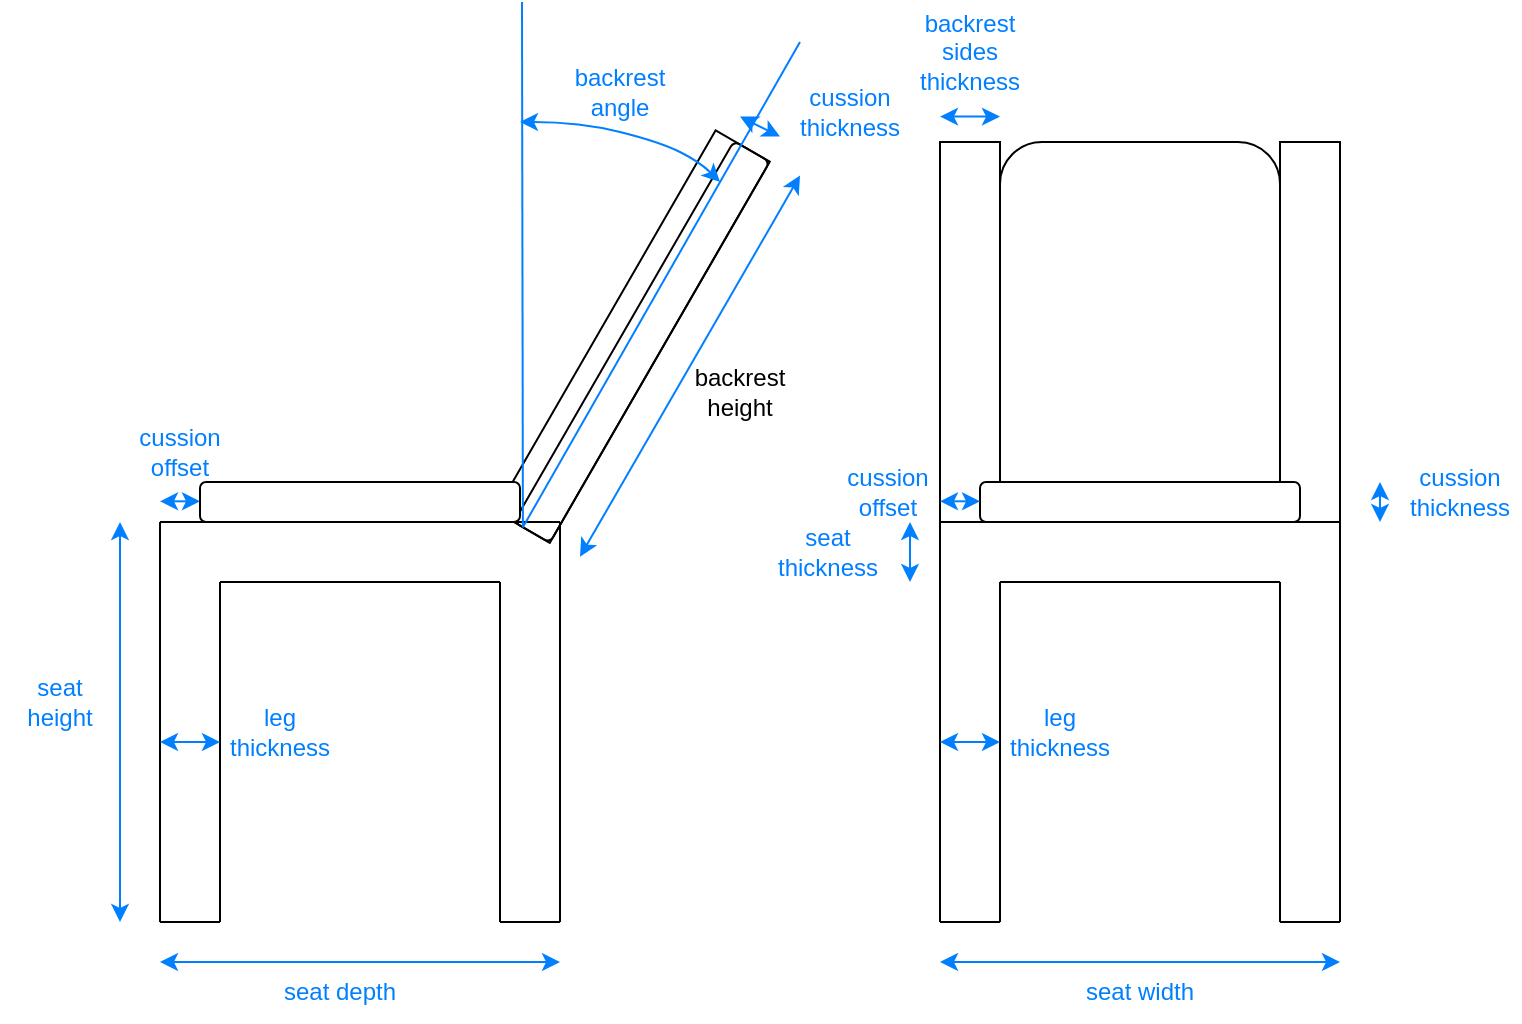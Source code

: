 <mxfile version="24.7.5">
  <diagram name="Page-1" id="lzAnwQ9YrP5W5K1LVLBt">
    <mxGraphModel dx="1195" dy="729" grid="1" gridSize="10" guides="1" tooltips="1" connect="1" arrows="1" fold="1" page="1" pageScale="1" pageWidth="827" pageHeight="1169" background="none" math="0" shadow="0">
      <root>
        <mxCell id="0" />
        <mxCell id="1" parent="0" />
        <mxCell id="vVVl5WXH9BjHpitWjrun-49" value="" style="rounded=0;whiteSpace=wrap;html=1;fillColor=none;" parent="1" vertex="1">
          <mxGeometry x="640" y="290" width="30" height="190" as="geometry" />
        </mxCell>
        <mxCell id="vVVl5WXH9BjHpitWjrun-50" value="" style="rounded=1;whiteSpace=wrap;html=1;gradientColor=none;fillColor=none;fillStyle=auto;" parent="1" vertex="1">
          <mxGeometry x="500" y="290" width="140" height="190" as="geometry" />
        </mxCell>
        <mxCell id="vVVl5WXH9BjHpitWjrun-33" value="" style="rounded=0;whiteSpace=wrap;html=1;fillColor=none;" parent="1" vertex="1">
          <mxGeometry x="470" y="290" width="30" height="190" as="geometry" />
        </mxCell>
        <mxCell id="vVVl5WXH9BjHpitWjrun-2" value="" style="endArrow=none;html=1;rounded=0;" parent="1" edge="1">
          <mxGeometry width="50" height="50" relative="1" as="geometry">
            <mxPoint x="80" y="680" as="sourcePoint" />
            <mxPoint x="80" y="480" as="targetPoint" />
          </mxGeometry>
        </mxCell>
        <mxCell id="vVVl5WXH9BjHpitWjrun-4" value="" style="endArrow=none;html=1;rounded=0;" parent="1" edge="1">
          <mxGeometry width="50" height="50" relative="1" as="geometry">
            <mxPoint x="80" y="480" as="sourcePoint" />
            <mxPoint x="280" y="480" as="targetPoint" />
          </mxGeometry>
        </mxCell>
        <mxCell id="vVVl5WXH9BjHpitWjrun-6" value="" style="endArrow=none;html=1;rounded=0;" parent="1" edge="1">
          <mxGeometry width="50" height="50" relative="1" as="geometry">
            <mxPoint x="280" y="480" as="sourcePoint" />
            <mxPoint x="280" y="680" as="targetPoint" />
          </mxGeometry>
        </mxCell>
        <mxCell id="vVVl5WXH9BjHpitWjrun-7" value="" style="endArrow=none;html=1;rounded=0;" parent="1" edge="1">
          <mxGeometry width="50" height="50" relative="1" as="geometry">
            <mxPoint x="80" y="680" as="sourcePoint" />
            <mxPoint x="110" y="680" as="targetPoint" />
          </mxGeometry>
        </mxCell>
        <mxCell id="vVVl5WXH9BjHpitWjrun-8" value="" style="endArrow=none;html=1;rounded=0;" parent="1" edge="1">
          <mxGeometry width="50" height="50" relative="1" as="geometry">
            <mxPoint x="250" y="680" as="sourcePoint" />
            <mxPoint x="280" y="680" as="targetPoint" />
          </mxGeometry>
        </mxCell>
        <mxCell id="vVVl5WXH9BjHpitWjrun-9" value="" style="endArrow=none;html=1;rounded=0;" parent="1" edge="1">
          <mxGeometry width="50" height="50" relative="1" as="geometry">
            <mxPoint x="250" y="510" as="sourcePoint" />
            <mxPoint x="250" y="680" as="targetPoint" />
          </mxGeometry>
        </mxCell>
        <mxCell id="vVVl5WXH9BjHpitWjrun-10" value="" style="endArrow=none;html=1;rounded=0;" parent="1" edge="1">
          <mxGeometry width="50" height="50" relative="1" as="geometry">
            <mxPoint x="110" y="510" as="sourcePoint" />
            <mxPoint x="110" y="680" as="targetPoint" />
          </mxGeometry>
        </mxCell>
        <mxCell id="vVVl5WXH9BjHpitWjrun-11" value="" style="endArrow=none;html=1;rounded=0;" parent="1" edge="1">
          <mxGeometry width="50" height="50" relative="1" as="geometry">
            <mxPoint x="110" y="510" as="sourcePoint" />
            <mxPoint x="250" y="510" as="targetPoint" />
          </mxGeometry>
        </mxCell>
        <mxCell id="vVVl5WXH9BjHpitWjrun-12" value="" style="rounded=0;whiteSpace=wrap;html=1;rotation=30;fillColor=none;" parent="1" vertex="1">
          <mxGeometry x="300.71" y="277.31" width="31.28" height="220" as="geometry" />
        </mxCell>
        <mxCell id="vVVl5WXH9BjHpitWjrun-22" value="" style="endArrow=none;html=1;rounded=0;" parent="1" edge="1">
          <mxGeometry width="50" height="50" relative="1" as="geometry">
            <mxPoint x="470" y="680" as="sourcePoint" />
            <mxPoint x="470" y="480" as="targetPoint" />
          </mxGeometry>
        </mxCell>
        <mxCell id="vVVl5WXH9BjHpitWjrun-23" value="" style="endArrow=none;html=1;rounded=0;" parent="1" edge="1">
          <mxGeometry width="50" height="50" relative="1" as="geometry">
            <mxPoint x="470" y="480" as="sourcePoint" />
            <mxPoint x="670" y="480" as="targetPoint" />
          </mxGeometry>
        </mxCell>
        <mxCell id="vVVl5WXH9BjHpitWjrun-24" value="" style="endArrow=none;html=1;rounded=0;" parent="1" edge="1">
          <mxGeometry width="50" height="50" relative="1" as="geometry">
            <mxPoint x="670" y="480" as="sourcePoint" />
            <mxPoint x="670" y="680" as="targetPoint" />
          </mxGeometry>
        </mxCell>
        <mxCell id="vVVl5WXH9BjHpitWjrun-25" value="" style="endArrow=none;html=1;rounded=0;" parent="1" edge="1">
          <mxGeometry width="50" height="50" relative="1" as="geometry">
            <mxPoint x="470" y="680" as="sourcePoint" />
            <mxPoint x="500" y="680" as="targetPoint" />
          </mxGeometry>
        </mxCell>
        <mxCell id="vVVl5WXH9BjHpitWjrun-26" value="" style="endArrow=none;html=1;rounded=0;" parent="1" edge="1">
          <mxGeometry width="50" height="50" relative="1" as="geometry">
            <mxPoint x="640" y="680" as="sourcePoint" />
            <mxPoint x="670" y="680" as="targetPoint" />
          </mxGeometry>
        </mxCell>
        <mxCell id="vVVl5WXH9BjHpitWjrun-27" value="" style="endArrow=none;html=1;rounded=0;" parent="1" edge="1">
          <mxGeometry width="50" height="50" relative="1" as="geometry">
            <mxPoint x="640" y="510" as="sourcePoint" />
            <mxPoint x="640" y="680" as="targetPoint" />
          </mxGeometry>
        </mxCell>
        <mxCell id="vVVl5WXH9BjHpitWjrun-28" value="" style="endArrow=none;html=1;rounded=0;" parent="1" edge="1">
          <mxGeometry width="50" height="50" relative="1" as="geometry">
            <mxPoint x="500" y="510" as="sourcePoint" />
            <mxPoint x="500" y="680" as="targetPoint" />
          </mxGeometry>
        </mxCell>
        <mxCell id="vVVl5WXH9BjHpitWjrun-29" value="" style="endArrow=none;html=1;rounded=0;" parent="1" edge="1">
          <mxGeometry width="50" height="50" relative="1" as="geometry">
            <mxPoint x="500" y="510" as="sourcePoint" />
            <mxPoint x="640" y="510" as="targetPoint" />
          </mxGeometry>
        </mxCell>
        <mxCell id="vVVl5WXH9BjHpitWjrun-32" value="" style="rounded=1;whiteSpace=wrap;html=1;fillStyle=auto;glass=0;" parent="1" vertex="1">
          <mxGeometry x="490" y="460" width="160" height="20" as="geometry" />
        </mxCell>
        <mxCell id="vVVl5WXH9BjHpitWjrun-35" value="" style="endArrow=classic;startArrow=classic;html=1;rounded=0;strokeColor=#007FFF;align=center;verticalAlign=middle;fontFamily=Helvetica;fontSize=12;fontColor=#007FFF;labelBackgroundColor=default;fillColor=none;gradientColor=none;" parent="1" edge="1">
          <mxGeometry width="50" height="50" relative="1" as="geometry">
            <mxPoint x="60" y="680" as="sourcePoint" />
            <mxPoint x="60" y="480" as="targetPoint" />
          </mxGeometry>
        </mxCell>
        <mxCell id="vVVl5WXH9BjHpitWjrun-36" value="seat height" style="text;html=1;align=center;verticalAlign=middle;whiteSpace=wrap;rounded=0;fontFamily=Helvetica;fontSize=12;fontColor=#007FFF;labelBackgroundColor=none;" parent="1" vertex="1">
          <mxGeometry y="555" width="60" height="30" as="geometry" />
        </mxCell>
        <mxCell id="vVVl5WXH9BjHpitWjrun-37" value="" style="endArrow=classic;startArrow=classic;html=1;rounded=0;strokeColor=#007FFF;align=center;verticalAlign=middle;fontFamily=Helvetica;fontSize=12;fontColor=#007FFF;labelBackgroundColor=default;fillColor=none;gradientColor=none;" parent="1" edge="1">
          <mxGeometry width="50" height="50" relative="1" as="geometry">
            <mxPoint x="470" y="700" as="sourcePoint" />
            <mxPoint x="670" y="700" as="targetPoint" />
          </mxGeometry>
        </mxCell>
        <mxCell id="vVVl5WXH9BjHpitWjrun-38" value="seat width" style="text;html=1;align=center;verticalAlign=middle;whiteSpace=wrap;rounded=0;fontFamily=Helvetica;fontSize=12;fontColor=#007FFF;labelBackgroundColor=none;" parent="1" vertex="1">
          <mxGeometry x="540" y="700" width="60" height="30" as="geometry" />
        </mxCell>
        <mxCell id="vVVl5WXH9BjHpitWjrun-40" value="" style="endArrow=classic;startArrow=classic;html=1;rounded=0;strokeColor=#007FFF;align=center;verticalAlign=middle;fontFamily=Helvetica;fontSize=12;fontColor=#007FFF;labelBackgroundColor=default;fillColor=none;gradientColor=none;" parent="1" edge="1">
          <mxGeometry width="50" height="50" relative="1" as="geometry">
            <mxPoint x="80" y="700" as="sourcePoint" />
            <mxPoint x="280" y="700" as="targetPoint" />
          </mxGeometry>
        </mxCell>
        <mxCell id="vVVl5WXH9BjHpitWjrun-41" value="seat depth" style="text;html=1;align=center;verticalAlign=middle;whiteSpace=wrap;rounded=0;fontFamily=Helvetica;fontSize=12;fontColor=#007FFF;labelBackgroundColor=none;" parent="1" vertex="1">
          <mxGeometry x="140" y="700" width="60" height="30" as="geometry" />
        </mxCell>
        <mxCell id="vVVl5WXH9BjHpitWjrun-42" value="" style="endArrow=classic;startArrow=classic;html=1;rounded=0;strokeColor=#007FFF;align=center;verticalAlign=middle;fontFamily=Helvetica;fontSize=12;fontColor=#007FFF;labelBackgroundColor=default;fillColor=none;gradientColor=none;" parent="1" edge="1">
          <mxGeometry width="50" height="50" relative="1" as="geometry">
            <mxPoint x="455" y="510" as="sourcePoint" />
            <mxPoint x="455" y="480" as="targetPoint" />
          </mxGeometry>
        </mxCell>
        <mxCell id="vVVl5WXH9BjHpitWjrun-43" value="seat thickness" style="text;html=1;align=center;verticalAlign=middle;whiteSpace=wrap;rounded=0;fontFamily=Helvetica;fontSize=12;fontColor=#007FFF;" parent="1" vertex="1">
          <mxGeometry x="384" y="480" width="60" height="30" as="geometry" />
        </mxCell>
        <mxCell id="vVVl5WXH9BjHpitWjrun-44" value="" style="endArrow=classic;startArrow=classic;html=1;rounded=0;strokeColor=#007FFF;align=center;verticalAlign=middle;fontFamily=Helvetica;fontSize=12;fontColor=#007FFF;labelBackgroundColor=default;fillColor=none;gradientColor=none;" parent="1" edge="1">
          <mxGeometry width="50" height="50" relative="1" as="geometry">
            <mxPoint x="80" y="590" as="sourcePoint" />
            <mxPoint x="110" y="590" as="targetPoint" />
          </mxGeometry>
        </mxCell>
        <mxCell id="vVVl5WXH9BjHpitWjrun-45" value="leg thickness" style="text;html=1;align=center;verticalAlign=middle;whiteSpace=wrap;rounded=0;fontFamily=Helvetica;fontSize=12;fontColor=#007FFF;labelBackgroundColor=none;" parent="1" vertex="1">
          <mxGeometry x="110" y="570" width="60" height="30" as="geometry" />
        </mxCell>
        <mxCell id="vVVl5WXH9BjHpitWjrun-51" value="" style="rounded=1;whiteSpace=wrap;html=1;rotation=30;fillColor=none;" parent="1" vertex="1">
          <mxGeometry x="310.58" y="279.95" width="20.7" height="220" as="geometry" />
        </mxCell>
        <mxCell id="vVVl5WXH9BjHpitWjrun-53" value="" style="endArrow=classic;startArrow=classic;html=1;rounded=0;strokeColor=#007FFF;align=center;verticalAlign=middle;fontFamily=Helvetica;fontSize=12;fontColor=#007FFF;labelBackgroundColor=default;fillColor=none;gradientColor=none;" parent="1" edge="1">
          <mxGeometry width="50" height="50" relative="1" as="geometry">
            <mxPoint x="470" y="590" as="sourcePoint" />
            <mxPoint x="500" y="590" as="targetPoint" />
          </mxGeometry>
        </mxCell>
        <mxCell id="vVVl5WXH9BjHpitWjrun-54" value="leg thickness" style="text;html=1;align=center;verticalAlign=middle;whiteSpace=wrap;rounded=0;fontFamily=Helvetica;fontSize=12;fontColor=#007FFF;labelBackgroundColor=none;" parent="1" vertex="1">
          <mxGeometry x="500" y="570" width="60" height="30" as="geometry" />
        </mxCell>
        <mxCell id="vVVl5WXH9BjHpitWjrun-55" value="" style="endArrow=classic;startArrow=classic;html=1;rounded=0;align=center;verticalAlign=middle;fontFamily=Helvetica;fontSize=12;fontColor=#007FFF;fillColor=none;gradientColor=none;strokeColor=#007FFF;" parent="1" edge="1">
          <mxGeometry width="50" height="50" relative="1" as="geometry">
            <mxPoint x="470" y="277.31" as="sourcePoint" />
            <mxPoint x="500" y="277.31" as="targetPoint" />
          </mxGeometry>
        </mxCell>
        <mxCell id="vVVl5WXH9BjHpitWjrun-56" value="backrest sides thickness" style="text;html=1;align=center;verticalAlign=middle;whiteSpace=wrap;rounded=0;fontFamily=Helvetica;fontSize=12;fontColor=#007FFF;" parent="1" vertex="1">
          <mxGeometry x="455" y="230" width="60" height="30" as="geometry" />
        </mxCell>
        <mxCell id="vVVl5WXH9BjHpitWjrun-57" value="" style="endArrow=classic;startArrow=classic;html=1;rounded=0;strokeColor=#007FFF;align=center;verticalAlign=middle;fontFamily=Helvetica;fontSize=12;fontColor=#007FFF;labelBackgroundColor=default;fillColor=none;gradientColor=none;" parent="1" edge="1">
          <mxGeometry width="50" height="50" relative="1" as="geometry">
            <mxPoint x="80" y="469.66" as="sourcePoint" />
            <mxPoint x="100" y="469.66" as="targetPoint" />
          </mxGeometry>
        </mxCell>
        <mxCell id="vVVl5WXH9BjHpitWjrun-58" value="" style="endArrow=classic;startArrow=classic;html=1;rounded=0;strokeColor=#007FFF;align=center;verticalAlign=middle;fontFamily=Helvetica;fontSize=12;fontColor=#007FFF;labelBackgroundColor=default;fillColor=none;gradientColor=none;" parent="1" edge="1">
          <mxGeometry width="50" height="50" relative="1" as="geometry">
            <mxPoint x="370" y="277.31" as="sourcePoint" />
            <mxPoint x="390" y="287.31" as="targetPoint" />
          </mxGeometry>
        </mxCell>
        <mxCell id="vVVl5WXH9BjHpitWjrun-59" value="cussion thickness" style="text;html=1;align=center;verticalAlign=middle;whiteSpace=wrap;rounded=0;fontFamily=Helvetica;fontSize=12;fontColor=#007FFF;" parent="1" vertex="1">
          <mxGeometry x="395" y="260" width="60" height="30" as="geometry" />
        </mxCell>
        <mxCell id="vVVl5WXH9BjHpitWjrun-60" value="cussion thickness" style="text;align=center;verticalAlign=middle;rounded=0;fontFamily=Helvetica;fontSize=12;fontColor=#007FFF;labelBackgroundColor=none;html=1;whiteSpace=wrap;" parent="1" vertex="1">
          <mxGeometry x="700" y="450" width="60" height="30" as="geometry" />
        </mxCell>
        <mxCell id="vVVl5WXH9BjHpitWjrun-62" value="" style="endArrow=classic;startArrow=classic;html=1;rounded=0;strokeColor=#007FFF;align=center;verticalAlign=middle;fontFamily=Helvetica;fontSize=12;fontColor=#007FFF;labelBackgroundColor=default;fillColor=none;gradientColor=none;" parent="1" edge="1">
          <mxGeometry width="50" height="50" relative="1" as="geometry">
            <mxPoint x="690" y="480" as="sourcePoint" />
            <mxPoint x="690" y="460" as="targetPoint" />
          </mxGeometry>
        </mxCell>
        <mxCell id="vVVl5WXH9BjHpitWjrun-63" value="cussion offset" style="text;html=1;align=center;verticalAlign=middle;whiteSpace=wrap;rounded=0;fontFamily=Helvetica;fontSize=12;fontColor=#007FFF;labelBackgroundColor=none;" parent="1" vertex="1">
          <mxGeometry x="60" y="430" width="60" height="30" as="geometry" />
        </mxCell>
        <mxCell id="vVVl5WXH9BjHpitWjrun-64" value="" style="endArrow=classic;startArrow=classic;html=1;rounded=0;strokeColor=#007FFF;align=center;verticalAlign=middle;fontFamily=Helvetica;fontSize=12;fontColor=#007FFF;labelBackgroundColor=default;fillColor=none;gradientColor=none;" parent="1" edge="1">
          <mxGeometry width="50" height="50" relative="1" as="geometry">
            <mxPoint x="470" y="469.66" as="sourcePoint" />
            <mxPoint x="490" y="469.66" as="targetPoint" />
          </mxGeometry>
        </mxCell>
        <mxCell id="vVVl5WXH9BjHpitWjrun-65" value="cussion offset" style="text;html=1;align=center;verticalAlign=middle;whiteSpace=wrap;rounded=0;fontFamily=Helvetica;fontSize=12;fontColor=#007FFF;labelBackgroundColor=none;" parent="1" vertex="1">
          <mxGeometry x="414" y="450" width="60" height="30" as="geometry" />
        </mxCell>
        <mxCell id="vVVl5WXH9BjHpitWjrun-66" value="" style="endArrow=classic;startArrow=classic;html=1;rounded=0;exitX=1;exitY=1;exitDx=0;exitDy=0;entryX=1;entryY=0;entryDx=0;entryDy=0;strokeColor=#007FFF;align=center;verticalAlign=middle;fontFamily=Helvetica;fontSize=12;fontColor=#007FFF;labelBackgroundColor=default;fillColor=none;gradientColor=none;" parent="1" edge="1">
          <mxGeometry width="50" height="50" relative="1" as="geometry">
            <mxPoint x="290.005" y="497.313" as="sourcePoint" />
            <mxPoint x="400.003" y="306.782" as="targetPoint" />
          </mxGeometry>
        </mxCell>
        <mxCell id="vVVl5WXH9BjHpitWjrun-67" value="backrest height" style="text;html=1;align=center;verticalAlign=middle;whiteSpace=wrap;rounded=0;" parent="1" vertex="1">
          <mxGeometry x="340" y="400" width="60" height="30" as="geometry" />
        </mxCell>
        <mxCell id="vVVl5WXH9BjHpitWjrun-68" value="" style="endArrow=none;html=1;rounded=0;exitX=0.25;exitY=1;exitDx=0;exitDy=0;strokeColor=#007FFF;align=center;verticalAlign=middle;fontFamily=Helvetica;fontSize=12;fontColor=#007FFF;labelBackgroundColor=default;startArrow=none;fillColor=none;gradientColor=none;endFill=0;startFill=0;" parent="1" source="vVVl5WXH9BjHpitWjrun-51" edge="1">
          <mxGeometry width="50" height="50" relative="1" as="geometry">
            <mxPoint x="240" y="414.95" as="sourcePoint" />
            <mxPoint x="400" y="240" as="targetPoint" />
          </mxGeometry>
        </mxCell>
        <mxCell id="vVVl5WXH9BjHpitWjrun-69" value="" style="endArrow=none;html=1;rounded=0;exitX=0.25;exitY=1;exitDx=0;exitDy=0;strokeColor=#007FFF;align=center;verticalAlign=middle;fontFamily=Helvetica;fontSize=12;fontColor=#007FFF;labelBackgroundColor=default;startArrow=none;fillColor=none;gradientColor=none;startFill=0;endFill=0;" parent="1" source="vVVl5WXH9BjHpitWjrun-51" edge="1">
          <mxGeometry width="50" height="50" relative="1" as="geometry">
            <mxPoint x="271" y="493" as="sourcePoint" />
            <mxPoint x="261" y="220" as="targetPoint" />
          </mxGeometry>
        </mxCell>
        <mxCell id="vVVl5WXH9BjHpitWjrun-70" value="" style="curved=1;endArrow=classic;html=1;rounded=0;startArrow=classic;startFill=1;strokeWidth=1;strokeColor=#007FFF;align=center;verticalAlign=middle;fontFamily=Helvetica;fontSize=12;fontColor=#007FFF;labelBackgroundColor=default;fillColor=none;gradientColor=none;" parent="1" edge="1">
          <mxGeometry width="50" height="50" relative="1" as="geometry">
            <mxPoint x="260" y="280" as="sourcePoint" />
            <mxPoint x="360" y="310" as="targetPoint" />
            <Array as="points">
              <mxPoint x="290" y="280" />
              <mxPoint x="330" y="290" />
              <mxPoint x="350" y="300" />
            </Array>
          </mxGeometry>
        </mxCell>
        <mxCell id="vVVl5WXH9BjHpitWjrun-71" value="backrest angle" style="text;html=1;align=center;verticalAlign=middle;whiteSpace=wrap;rounded=0;fontColor=#007FFF;" parent="1" vertex="1">
          <mxGeometry x="280" y="249.95" width="60" height="30" as="geometry" />
        </mxCell>
        <mxCell id="vVVl5WXH9BjHpitWjrun-13" value="" style="rounded=1;whiteSpace=wrap;html=1;gradientColor=none;fillColor=default;" parent="1" vertex="1">
          <mxGeometry x="100" y="460" width="160" height="20" as="geometry" />
        </mxCell>
      </root>
    </mxGraphModel>
  </diagram>
</mxfile>
